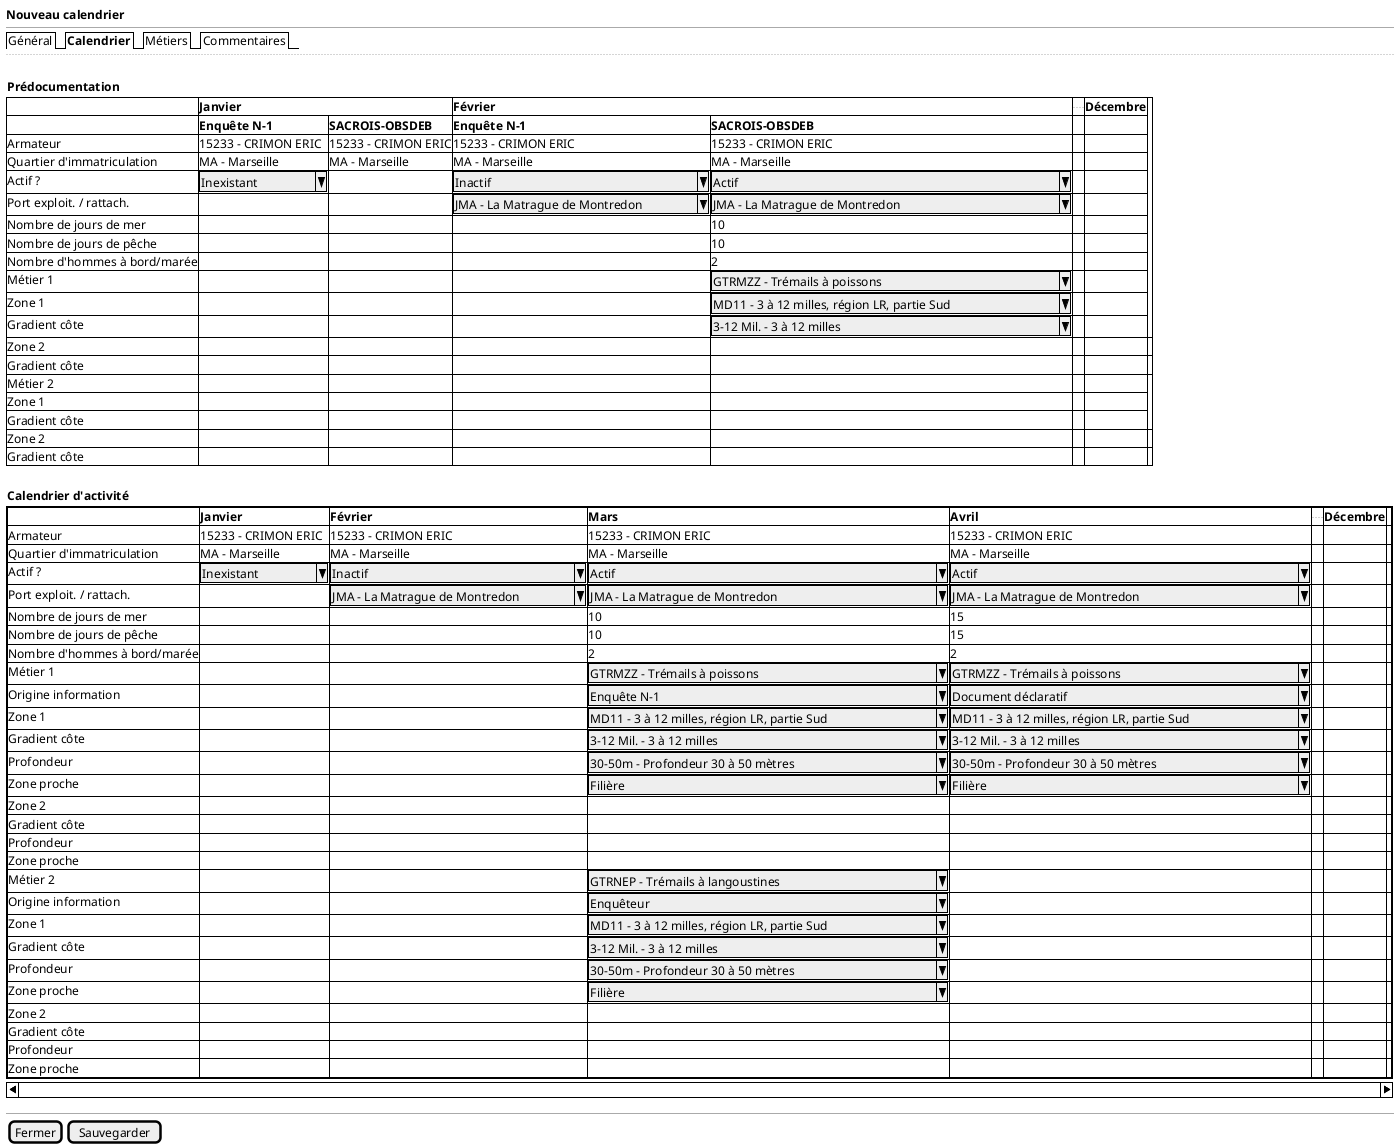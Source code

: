 @startsalt
{
  <b>Nouveau calendrier
  --
  {/ Général | <b>Calendrier | Métiers | Commentaires }
  ..
  .

  {<b>Prédocumentation}
  	{#
     . | <b>Janvier | * | <b>Février | * | ... | <b>Décembre
     . | <b>Enquête N-1 | <b>SACROIS-OBSDEB | <b>Enquête N-1 | <b>SACROIS-OBSDEB | . | .
     Armateur | 15233 - CRIMON ERIC | 15233 - CRIMON ERIC | 15233 - CRIMON ERIC | 15233 - CRIMON ERIC | . | .
     Quartier d'immatriculation | MA - Marseille | MA - Marseille | MA - Marseille | MA - Marseille | . | .
     Actif ? | ^Inexistant    ^ | . | ^Inactif                       ^ | ^Actif                                      ^ | . | .
     Port exploit. / rattach. | . | . | ^JMA - La Matrague de Montredon^| ^JMA - La Matrague de Montredon             ^ | . | .
     Nombre de jours de mer | . | . | . | 10 | . | .
     Nombre de jours de pêche | . | . | . | 10 | . | .
     Nombre d'hommes à bord/marée | . | . | . | 2 | . | .
     Métier 1 | . | . | .| ^GTRMZZ - Trémails à poissons               ^ | . | .
     Zone 1 | . | . | .| ^MD11 - 3 à 12 milles, région LR, partie Sud^ | . | .
     Gradient côte | . | . | .| ^3-12 Mil. - 3 à 12 milles                  ^ | . | .
     Zone 2 | . | . | . | . | . | . | .
     Gradient côte | . | . | . | . | . | . | .
     Métier 2 | . | . | . | . | . | .
     Zone 1 | . | . | . | . | . | .
     Gradient côte | . | . | . | . | . | .
     Zone 2 | . | . | . | . | . | . | .
     Gradient côte | . | . | . | . | . | . | .
     }
     .

  {<b>Calendrier d'activité}
	{S-
	{#
     . | <b>Janvier | <b>Février | <b>Mars | <b>Avril| ... | <b>Décembre
     Armateur | 15233 - CRIMON ERIC | 15233 - CRIMON ERIC | 15233 - CRIMON ERIC | 15233 - CRIMON ERIC | . | . | .
     Quartier d'immatriculation | MA - Marseille | MA - Marseille | MA - Marseille | MA - Marseille | . | . | .
     Actif ? | ^Inexistant    ^| ^Inactif                       ^| ^Actif                                      ^ | ^Actif                                      ^| . | . | .
     Port exploit. / rattach. | . | ^JMA - La Matrague de Montredon^ | ^JMA - La Matrague de Montredon             ^ | ^JMA - La Matrague de Montredon             ^| . | . | .
     Nombre de jours de mer | . | . | 10 | 15 | . | . | .
     Nombre de jours de pêche | . | . | 10 | 15 | . | . | .
     Nombre d'hommes à bord/marée | . | . | 2 | 2 | . | . | .
     Métier 1 | . | . | ^GTRMZZ - Trémails à poissons               ^ | ^GTRMZZ - Trémails à poissons               ^ | . | . | .
     Origine information | . | . | ^Enquête N-1                                ^ | ^Document déclaratif                        ^ | . | . | .
     Zone 1 | . | . | ^MD11 - 3 à 12 milles, région LR, partie Sud^| ^MD11 - 3 à 12 milles, région LR, partie Sud^ | . | . | .
     Gradient côte | . | . | ^3-12 Mil. - 3 à 12 milles                  ^| ^3-12 Mil. - 3 à 12 milles                  ^ | . | . | .
     Profondeur | . | . | ^30-50m - Profondeur 30 à 50 mètres         ^ | ^30-50m - Profondeur 30 à 50 mètres         ^ | . | . | .
     Zone proche | . | . | ^Filière                                    ^ | ^Filière                                    ^ | . | . | .
     Zone 2 | . | . | . | . | . | .
     Gradient côte | . | . | . | . | . | . | .
     Profondeur | . | . | . | . | . | . | .
     Zone proche | . | . | . | . | . | . | .
     Métier 2 | . | . | ^GTRNEP - Trémails à langoustines           ^ | . | . | . | .
     Origine information | . | . | ^Enquêteur                                  ^ | . | . | . | .
     Zone 1 | . | . | ^MD11 - 3 à 12 milles, région LR, partie Sud^|.| . | . | .
     Gradient côte | . | . | ^3-12 Mil. - 3 à 12 milles                  ^|.| . | . | .
     Profondeur | . | . | ^30-50m - Profondeur 30 à 50 mètres         ^|.| . | . | .
     Zone proche | . | . | ^Filière                                    ^|.| . | . | .
     Zone 2 | . | . | . | . | . | . | .
     Gradient côte | . | . | . | . | . | . | .
     Profondeur | . | . | . | . | . | . | .
     Zone proche | . | . | . | . | . | . | .
    }
    }
  --
  { [Fermer] | [Sauvegarder] }
}
@endsalt